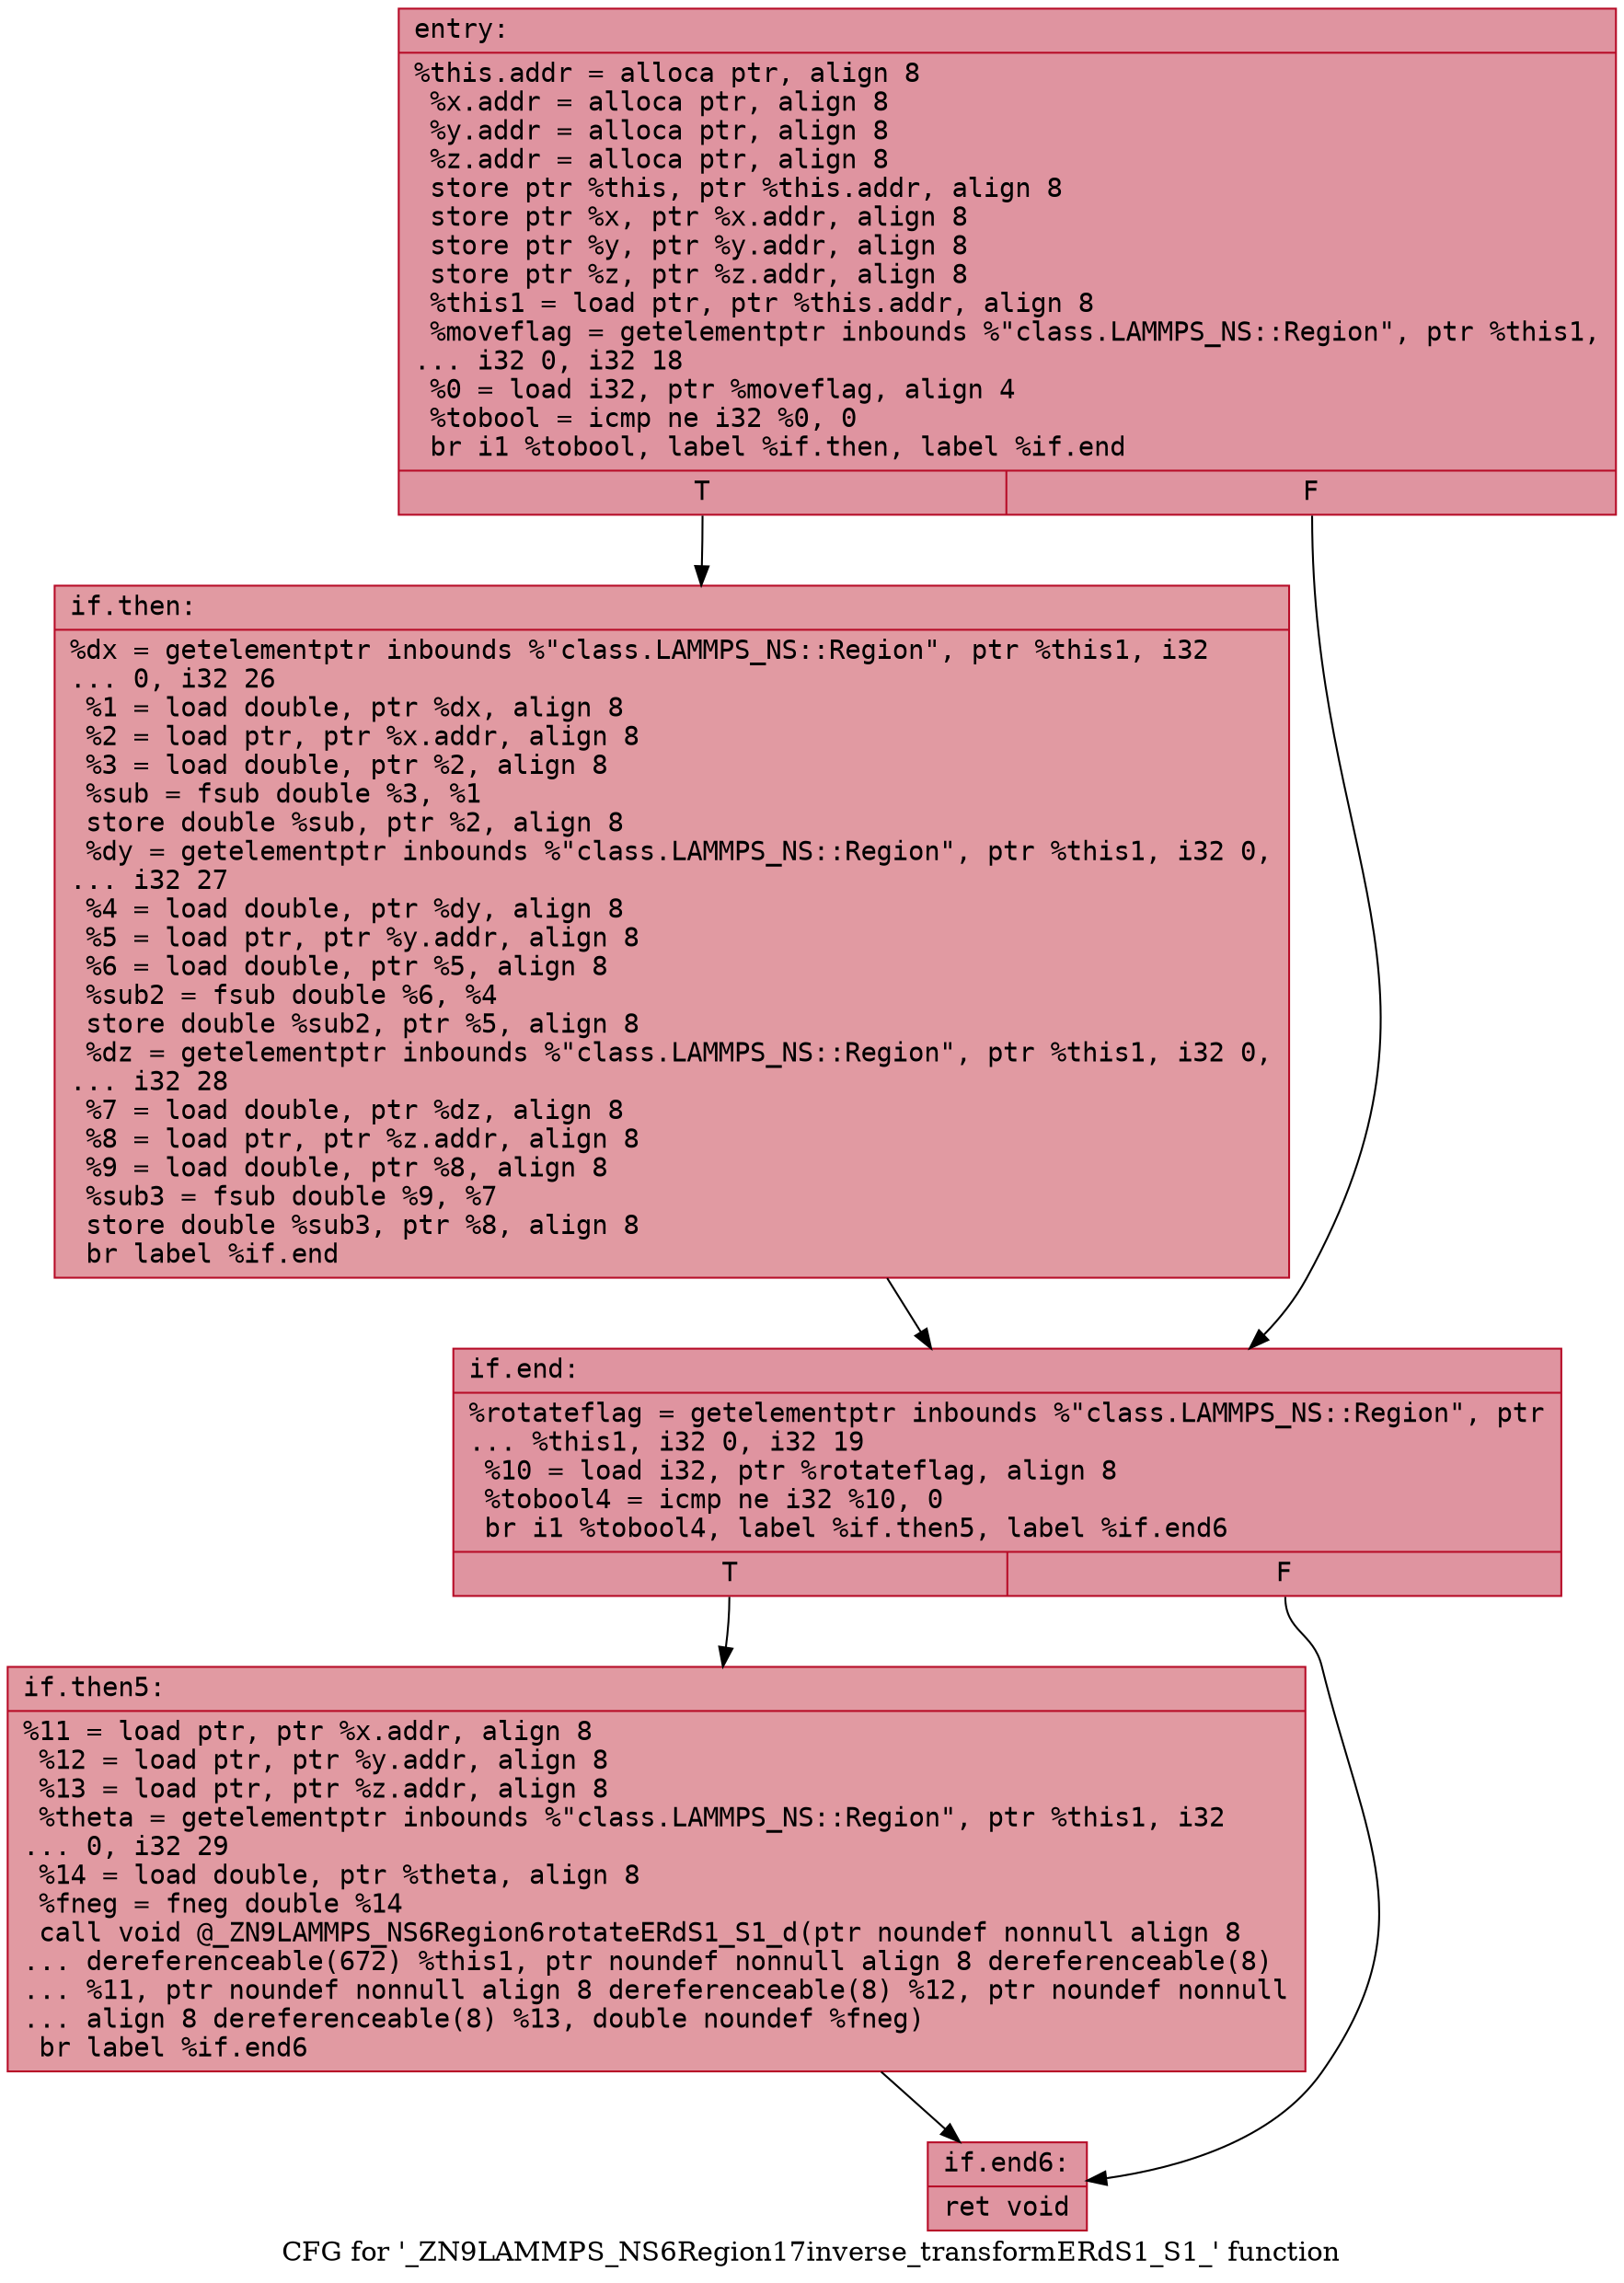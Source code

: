 digraph "CFG for '_ZN9LAMMPS_NS6Region17inverse_transformERdS1_S1_' function" {
	label="CFG for '_ZN9LAMMPS_NS6Region17inverse_transformERdS1_S1_' function";

	Node0x562b27769f50 [shape=record,color="#b70d28ff", style=filled, fillcolor="#b70d2870" fontname="Courier",label="{entry:\l|  %this.addr = alloca ptr, align 8\l  %x.addr = alloca ptr, align 8\l  %y.addr = alloca ptr, align 8\l  %z.addr = alloca ptr, align 8\l  store ptr %this, ptr %this.addr, align 8\l  store ptr %x, ptr %x.addr, align 8\l  store ptr %y, ptr %y.addr, align 8\l  store ptr %z, ptr %z.addr, align 8\l  %this1 = load ptr, ptr %this.addr, align 8\l  %moveflag = getelementptr inbounds %\"class.LAMMPS_NS::Region\", ptr %this1,\l... i32 0, i32 18\l  %0 = load i32, ptr %moveflag, align 4\l  %tobool = icmp ne i32 %0, 0\l  br i1 %tobool, label %if.then, label %if.end\l|{<s0>T|<s1>F}}"];
	Node0x562b27769f50:s0 -> Node0x562b2776a6c0[tooltip="entry -> if.then\nProbability 62.50%" ];
	Node0x562b27769f50:s1 -> Node0x562b27769e10[tooltip="entry -> if.end\nProbability 37.50%" ];
	Node0x562b2776a6c0 [shape=record,color="#b70d28ff", style=filled, fillcolor="#bb1b2c70" fontname="Courier",label="{if.then:\l|  %dx = getelementptr inbounds %\"class.LAMMPS_NS::Region\", ptr %this1, i32\l... 0, i32 26\l  %1 = load double, ptr %dx, align 8\l  %2 = load ptr, ptr %x.addr, align 8\l  %3 = load double, ptr %2, align 8\l  %sub = fsub double %3, %1\l  store double %sub, ptr %2, align 8\l  %dy = getelementptr inbounds %\"class.LAMMPS_NS::Region\", ptr %this1, i32 0,\l... i32 27\l  %4 = load double, ptr %dy, align 8\l  %5 = load ptr, ptr %y.addr, align 8\l  %6 = load double, ptr %5, align 8\l  %sub2 = fsub double %6, %4\l  store double %sub2, ptr %5, align 8\l  %dz = getelementptr inbounds %\"class.LAMMPS_NS::Region\", ptr %this1, i32 0,\l... i32 28\l  %7 = load double, ptr %dz, align 8\l  %8 = load ptr, ptr %z.addr, align 8\l  %9 = load double, ptr %8, align 8\l  %sub3 = fsub double %9, %7\l  store double %sub3, ptr %8, align 8\l  br label %if.end\l}"];
	Node0x562b2776a6c0 -> Node0x562b27769e10[tooltip="if.then -> if.end\nProbability 100.00%" ];
	Node0x562b27769e10 [shape=record,color="#b70d28ff", style=filled, fillcolor="#b70d2870" fontname="Courier",label="{if.end:\l|  %rotateflag = getelementptr inbounds %\"class.LAMMPS_NS::Region\", ptr\l... %this1, i32 0, i32 19\l  %10 = load i32, ptr %rotateflag, align 8\l  %tobool4 = icmp ne i32 %10, 0\l  br i1 %tobool4, label %if.then5, label %if.end6\l|{<s0>T|<s1>F}}"];
	Node0x562b27769e10:s0 -> Node0x562b2776b6c0[tooltip="if.end -> if.then5\nProbability 62.50%" ];
	Node0x562b27769e10:s1 -> Node0x562b2776b740[tooltip="if.end -> if.end6\nProbability 37.50%" ];
	Node0x562b2776b6c0 [shape=record,color="#b70d28ff", style=filled, fillcolor="#bb1b2c70" fontname="Courier",label="{if.then5:\l|  %11 = load ptr, ptr %x.addr, align 8\l  %12 = load ptr, ptr %y.addr, align 8\l  %13 = load ptr, ptr %z.addr, align 8\l  %theta = getelementptr inbounds %\"class.LAMMPS_NS::Region\", ptr %this1, i32\l... 0, i32 29\l  %14 = load double, ptr %theta, align 8\l  %fneg = fneg double %14\l  call void @_ZN9LAMMPS_NS6Region6rotateERdS1_S1_d(ptr noundef nonnull align 8\l... dereferenceable(672) %this1, ptr noundef nonnull align 8 dereferenceable(8)\l... %11, ptr noundef nonnull align 8 dereferenceable(8) %12, ptr noundef nonnull\l... align 8 dereferenceable(8) %13, double noundef %fneg)\l  br label %if.end6\l}"];
	Node0x562b2776b6c0 -> Node0x562b2776b740[tooltip="if.then5 -> if.end6\nProbability 100.00%" ];
	Node0x562b2776b740 [shape=record,color="#b70d28ff", style=filled, fillcolor="#b70d2870" fontname="Courier",label="{if.end6:\l|  ret void\l}"];
}
